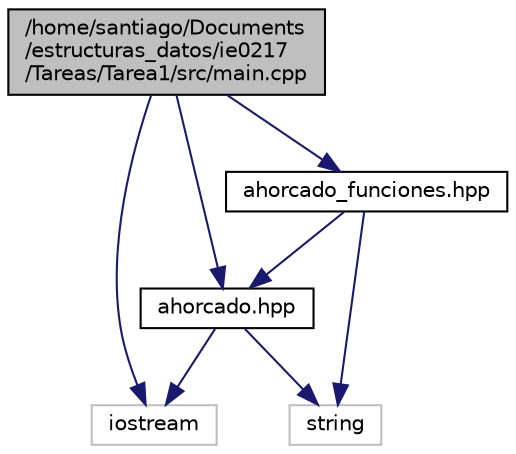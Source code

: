digraph "/home/santiago/Documents/estructuras_datos/ie0217/Tareas/Tarea1/src/main.cpp"
{
 // LATEX_PDF_SIZE
  edge [fontname="Helvetica",fontsize="10",labelfontname="Helvetica",labelfontsize="10"];
  node [fontname="Helvetica",fontsize="10",shape=record];
  Node1 [label="/home/santiago/Documents\l/estructuras_datos/ie0217\l/Tareas/Tarea1/src/main.cpp",height=0.2,width=0.4,color="black", fillcolor="grey75", style="filled", fontcolor="black",tooltip="Main del juego ahorcado, es un menu para las funciones que tiene el juego."];
  Node1 -> Node2 [color="midnightblue",fontsize="10",style="solid"];
  Node2 [label="ahorcado.hpp",height=0.2,width=0.4,color="black", fillcolor="white", style="filled",URL="$ahorcado_8hpp.html",tooltip="Este es el header de el juego Ahorcado."];
  Node2 -> Node3 [color="midnightblue",fontsize="10",style="solid"];
  Node3 [label="iostream",height=0.2,width=0.4,color="grey75", fillcolor="white", style="filled",tooltip=" "];
  Node2 -> Node4 [color="midnightblue",fontsize="10",style="solid"];
  Node4 [label="string",height=0.2,width=0.4,color="grey75", fillcolor="white", style="filled",tooltip=" "];
  Node1 -> Node5 [color="midnightblue",fontsize="10",style="solid"];
  Node5 [label="ahorcado_funciones.hpp",height=0.2,width=0.4,color="black", fillcolor="white", style="filled",URL="$ahorcado__funciones_8hpp.html",tooltip="Header de las funciones utilizadas en el juego de ahorcado, representan las funciones internas y exte..."];
  Node5 -> Node2 [color="midnightblue",fontsize="10",style="solid"];
  Node5 -> Node4 [color="midnightblue",fontsize="10",style="solid"];
  Node1 -> Node3 [color="midnightblue",fontsize="10",style="solid"];
}
